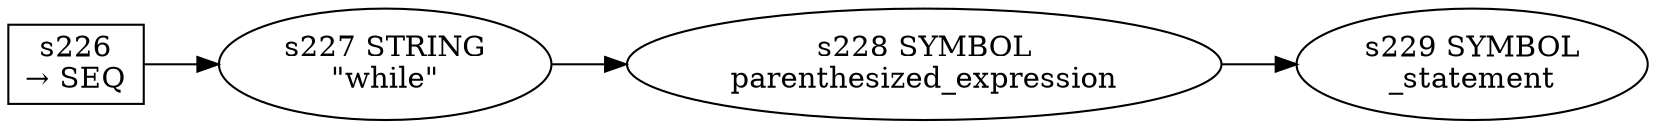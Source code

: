 
  digraph while_statement {
  
    rankdir=LR;
  
    s226 [label="s226\n&rarr; SEQ", shape=record, fixedsize=false, peripheries=1];
  s227 [label="s227 STRING\n\"while\""];
  s226 -> s227 [];
  s228 [label="s228 SYMBOL\nparenthesized_expression" href="javascript-grammar.json.parenthesized_expression.dot.svg"];
  s227 -> s228 [];
  s229 [label="s229 SYMBOL\n_statement" href="javascript-grammar.json._statement.dot.svg"];
  s228 -> s229 [];
  
  }
  